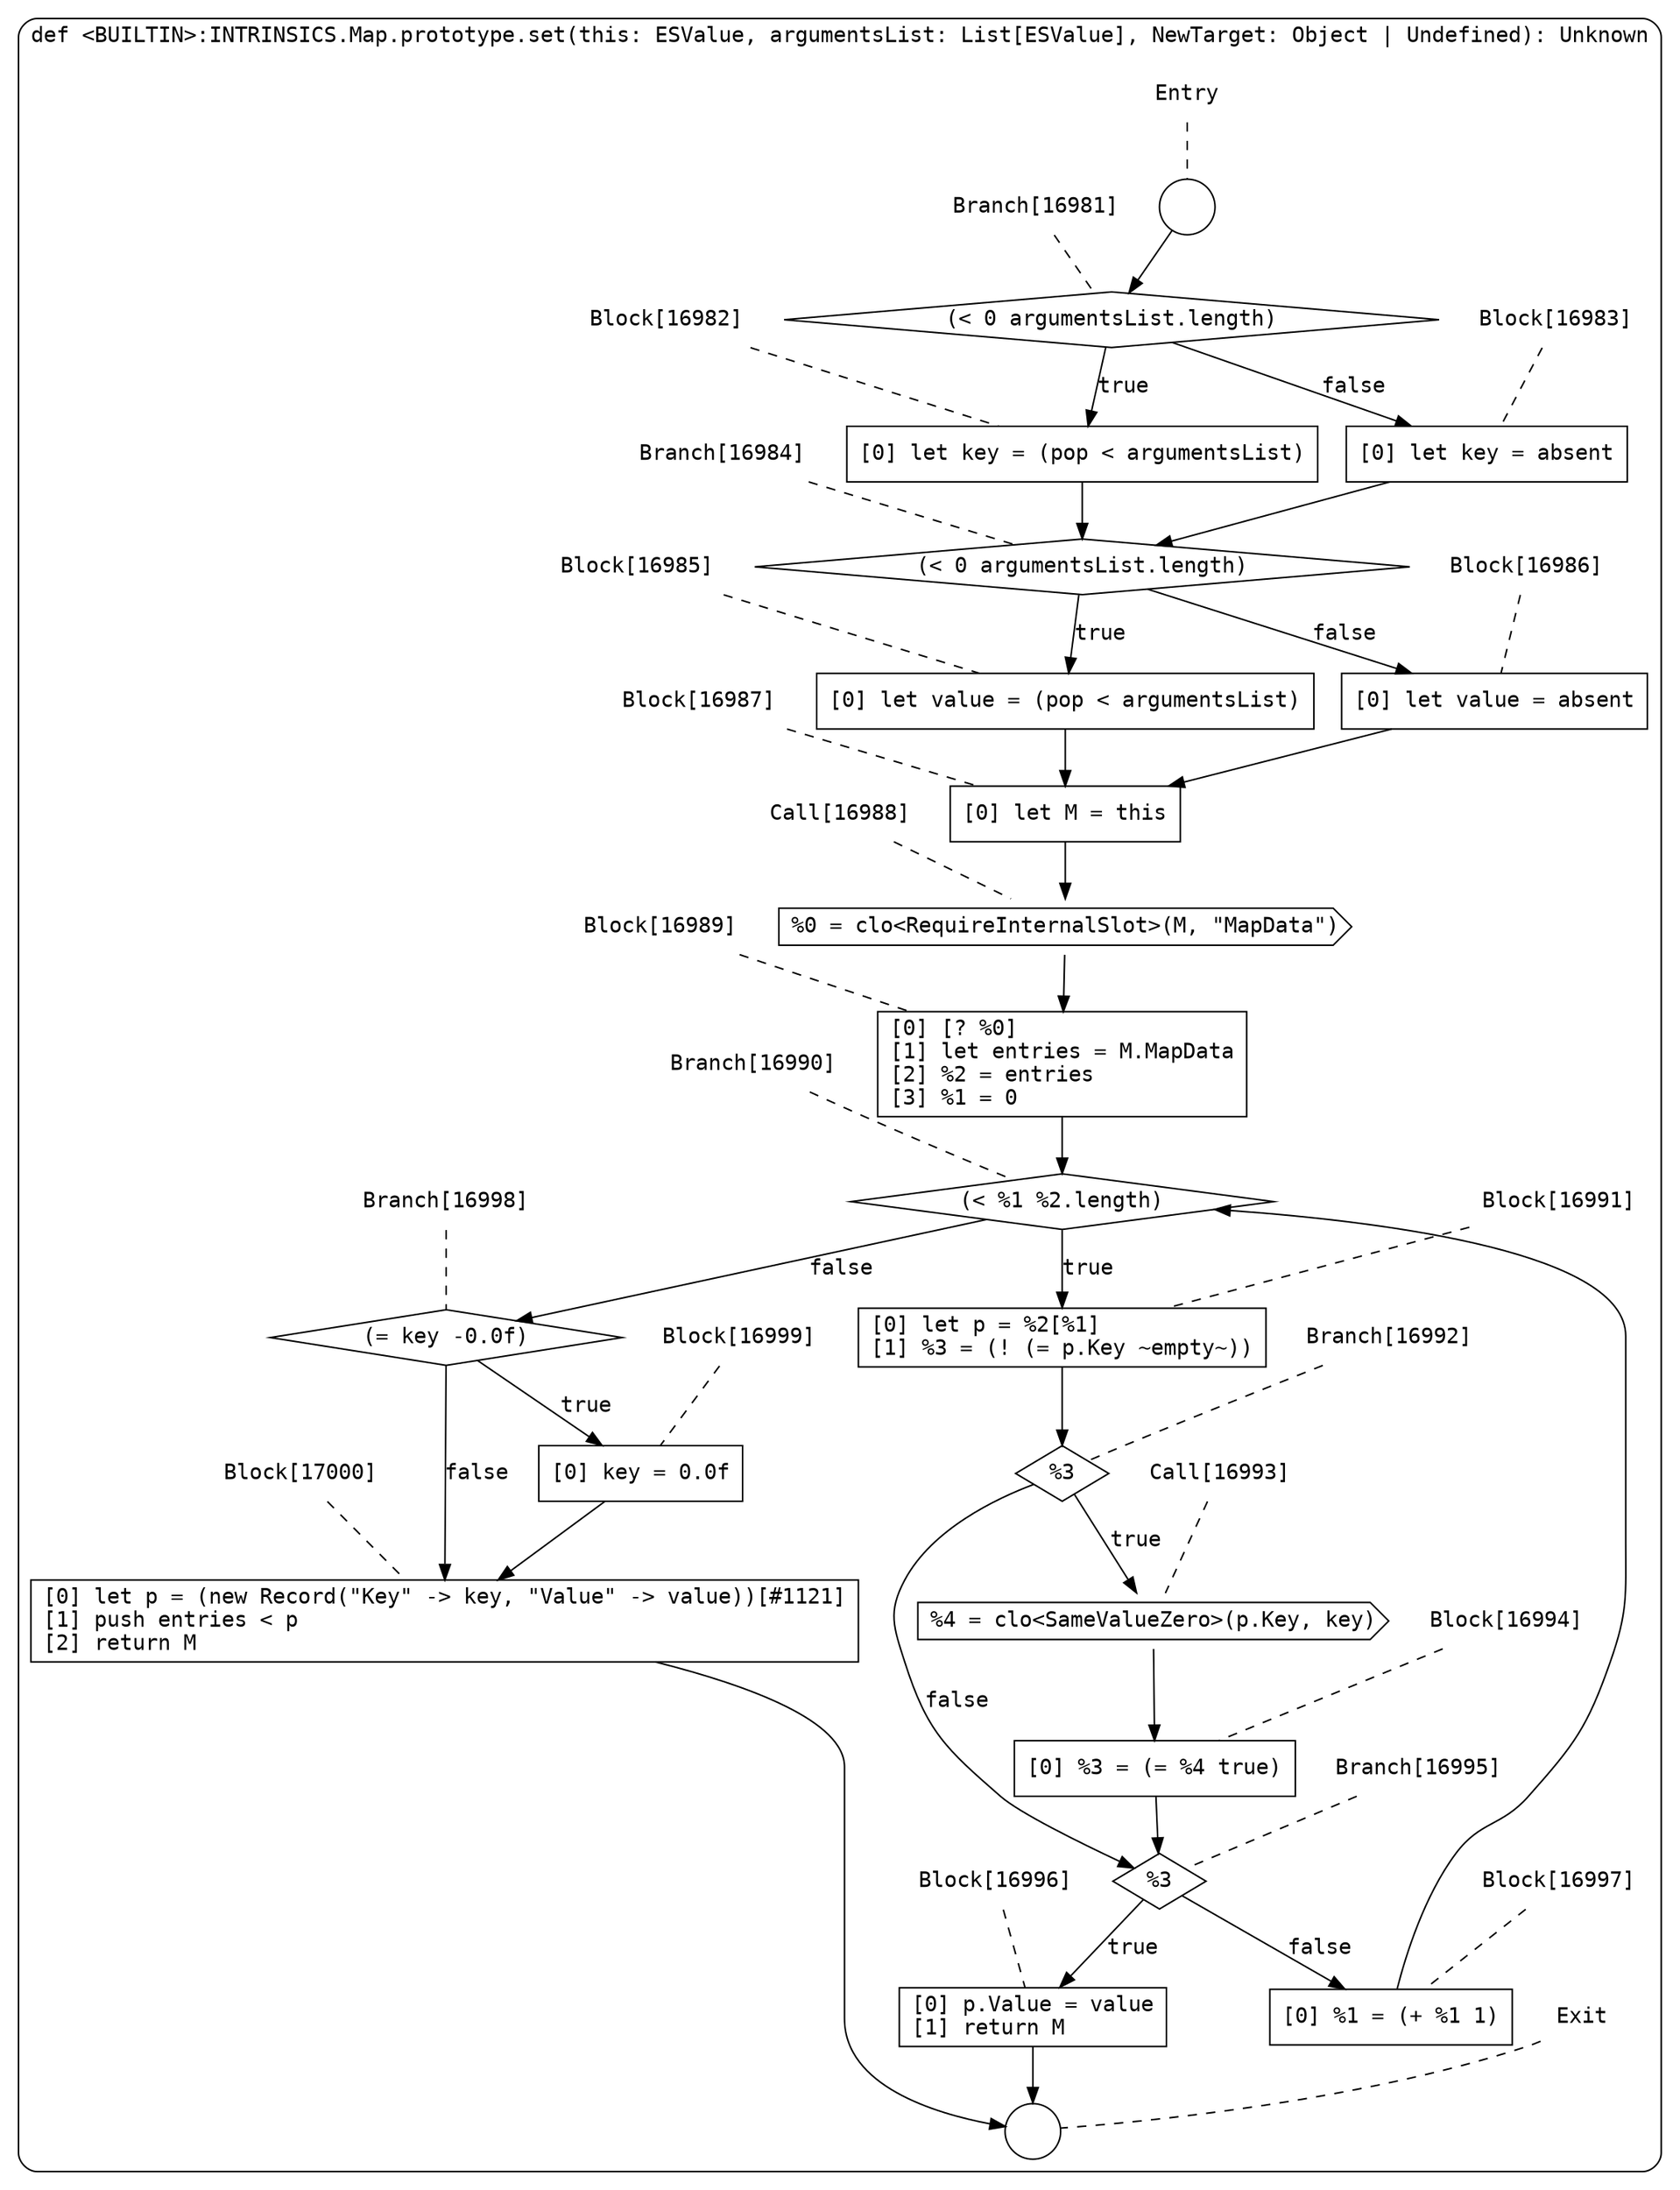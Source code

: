 digraph {
  graph [fontname = "Consolas"]
  node [fontname = "Consolas"]
  edge [fontname = "Consolas"]
  subgraph cluster2442 {
    label = "def <BUILTIN>:INTRINSICS.Map.prototype.set(this: ESValue, argumentsList: List[ESValue], NewTarget: Object | Undefined): Unknown"
    style = rounded
    cluster2442_entry_name [shape=none, label=<<font color="black">Entry</font>>]
    cluster2442_entry_name -> cluster2442_entry [arrowhead=none, color="black", style=dashed]
    cluster2442_entry [shape=circle label=" " color="black" fillcolor="white" style=filled]
    cluster2442_entry -> node16981 [color="black"]
    cluster2442_exit_name [shape=none, label=<<font color="black">Exit</font>>]
    cluster2442_exit_name -> cluster2442_exit [arrowhead=none, color="black", style=dashed]
    cluster2442_exit [shape=circle label=" " color="black" fillcolor="white" style=filled]
    node16981_name [shape=none, label=<<font color="black">Branch[16981]</font>>]
    node16981_name -> node16981 [arrowhead=none, color="black", style=dashed]
    node16981 [shape=diamond, label=<<font color="black">(&lt; 0 argumentsList.length)</font>> color="black" fillcolor="white", style=filled]
    node16981 -> node16982 [label=<<font color="black">true</font>> color="black"]
    node16981 -> node16983 [label=<<font color="black">false</font>> color="black"]
    node16982_name [shape=none, label=<<font color="black">Block[16982]</font>>]
    node16982_name -> node16982 [arrowhead=none, color="black", style=dashed]
    node16982 [shape=box, label=<<font color="black">[0] let key = (pop &lt; argumentsList)<BR ALIGN="LEFT"/></font>> color="black" fillcolor="white", style=filled]
    node16982 -> node16984 [color="black"]
    node16983_name [shape=none, label=<<font color="black">Block[16983]</font>>]
    node16983_name -> node16983 [arrowhead=none, color="black", style=dashed]
    node16983 [shape=box, label=<<font color="black">[0] let key = absent<BR ALIGN="LEFT"/></font>> color="black" fillcolor="white", style=filled]
    node16983 -> node16984 [color="black"]
    node16984_name [shape=none, label=<<font color="black">Branch[16984]</font>>]
    node16984_name -> node16984 [arrowhead=none, color="black", style=dashed]
    node16984 [shape=diamond, label=<<font color="black">(&lt; 0 argumentsList.length)</font>> color="black" fillcolor="white", style=filled]
    node16984 -> node16985 [label=<<font color="black">true</font>> color="black"]
    node16984 -> node16986 [label=<<font color="black">false</font>> color="black"]
    node16985_name [shape=none, label=<<font color="black">Block[16985]</font>>]
    node16985_name -> node16985 [arrowhead=none, color="black", style=dashed]
    node16985 [shape=box, label=<<font color="black">[0] let value = (pop &lt; argumentsList)<BR ALIGN="LEFT"/></font>> color="black" fillcolor="white", style=filled]
    node16985 -> node16987 [color="black"]
    node16986_name [shape=none, label=<<font color="black">Block[16986]</font>>]
    node16986_name -> node16986 [arrowhead=none, color="black", style=dashed]
    node16986 [shape=box, label=<<font color="black">[0] let value = absent<BR ALIGN="LEFT"/></font>> color="black" fillcolor="white", style=filled]
    node16986 -> node16987 [color="black"]
    node16987_name [shape=none, label=<<font color="black">Block[16987]</font>>]
    node16987_name -> node16987 [arrowhead=none, color="black", style=dashed]
    node16987 [shape=box, label=<<font color="black">[0] let M = this<BR ALIGN="LEFT"/></font>> color="black" fillcolor="white", style=filled]
    node16987 -> node16988 [color="black"]
    node16988_name [shape=none, label=<<font color="black">Call[16988]</font>>]
    node16988_name -> node16988 [arrowhead=none, color="black", style=dashed]
    node16988 [shape=cds, label=<<font color="black">%0 = clo&lt;RequireInternalSlot&gt;(M, &quot;MapData&quot;)</font>> color="black" fillcolor="white", style=filled]
    node16988 -> node16989 [color="black"]
    node16989_name [shape=none, label=<<font color="black">Block[16989]</font>>]
    node16989_name -> node16989 [arrowhead=none, color="black", style=dashed]
    node16989 [shape=box, label=<<font color="black">[0] [? %0]<BR ALIGN="LEFT"/>[1] let entries = M.MapData<BR ALIGN="LEFT"/>[2] %2 = entries<BR ALIGN="LEFT"/>[3] %1 = 0<BR ALIGN="LEFT"/></font>> color="black" fillcolor="white", style=filled]
    node16989 -> node16990 [color="black"]
    node16990_name [shape=none, label=<<font color="black">Branch[16990]</font>>]
    node16990_name -> node16990 [arrowhead=none, color="black", style=dashed]
    node16990 [shape=diamond, label=<<font color="black">(&lt; %1 %2.length)</font>> color="black" fillcolor="white", style=filled]
    node16990 -> node16991 [label=<<font color="black">true</font>> color="black"]
    node16990 -> node16998 [label=<<font color="black">false</font>> color="black"]
    node16991_name [shape=none, label=<<font color="black">Block[16991]</font>>]
    node16991_name -> node16991 [arrowhead=none, color="black", style=dashed]
    node16991 [shape=box, label=<<font color="black">[0] let p = %2[%1]<BR ALIGN="LEFT"/>[1] %3 = (! (= p.Key ~empty~))<BR ALIGN="LEFT"/></font>> color="black" fillcolor="white", style=filled]
    node16991 -> node16992 [color="black"]
    node16998_name [shape=none, label=<<font color="black">Branch[16998]</font>>]
    node16998_name -> node16998 [arrowhead=none, color="black", style=dashed]
    node16998 [shape=diamond, label=<<font color="black">(= key -0.0f)</font>> color="black" fillcolor="white", style=filled]
    node16998 -> node16999 [label=<<font color="black">true</font>> color="black"]
    node16998 -> node17000 [label=<<font color="black">false</font>> color="black"]
    node16992_name [shape=none, label=<<font color="black">Branch[16992]</font>>]
    node16992_name -> node16992 [arrowhead=none, color="black", style=dashed]
    node16992 [shape=diamond, label=<<font color="black">%3</font>> color="black" fillcolor="white", style=filled]
    node16992 -> node16993 [label=<<font color="black">true</font>> color="black"]
    node16992 -> node16995 [label=<<font color="black">false</font>> color="black"]
    node16999_name [shape=none, label=<<font color="black">Block[16999]</font>>]
    node16999_name -> node16999 [arrowhead=none, color="black", style=dashed]
    node16999 [shape=box, label=<<font color="black">[0] key = 0.0f<BR ALIGN="LEFT"/></font>> color="black" fillcolor="white", style=filled]
    node16999 -> node17000 [color="black"]
    node17000_name [shape=none, label=<<font color="black">Block[17000]</font>>]
    node17000_name -> node17000 [arrowhead=none, color="black", style=dashed]
    node17000 [shape=box, label=<<font color="black">[0] let p = (new Record(&quot;Key&quot; -&gt; key, &quot;Value&quot; -&gt; value))[#1121]<BR ALIGN="LEFT"/>[1] push entries &lt; p<BR ALIGN="LEFT"/>[2] return M<BR ALIGN="LEFT"/></font>> color="black" fillcolor="white", style=filled]
    node17000 -> cluster2442_exit [color="black"]
    node16993_name [shape=none, label=<<font color="black">Call[16993]</font>>]
    node16993_name -> node16993 [arrowhead=none, color="black", style=dashed]
    node16993 [shape=cds, label=<<font color="black">%4 = clo&lt;SameValueZero&gt;(p.Key, key)</font>> color="black" fillcolor="white", style=filled]
    node16993 -> node16994 [color="black"]
    node16995_name [shape=none, label=<<font color="black">Branch[16995]</font>>]
    node16995_name -> node16995 [arrowhead=none, color="black", style=dashed]
    node16995 [shape=diamond, label=<<font color="black">%3</font>> color="black" fillcolor="white", style=filled]
    node16995 -> node16996 [label=<<font color="black">true</font>> color="black"]
    node16995 -> node16997 [label=<<font color="black">false</font>> color="black"]
    node16994_name [shape=none, label=<<font color="black">Block[16994]</font>>]
    node16994_name -> node16994 [arrowhead=none, color="black", style=dashed]
    node16994 [shape=box, label=<<font color="black">[0] %3 = (= %4 true)<BR ALIGN="LEFT"/></font>> color="black" fillcolor="white", style=filled]
    node16994 -> node16995 [color="black"]
    node16996_name [shape=none, label=<<font color="black">Block[16996]</font>>]
    node16996_name -> node16996 [arrowhead=none, color="black", style=dashed]
    node16996 [shape=box, label=<<font color="black">[0] p.Value = value<BR ALIGN="LEFT"/>[1] return M<BR ALIGN="LEFT"/></font>> color="black" fillcolor="white", style=filled]
    node16996 -> cluster2442_exit [color="black"]
    node16997_name [shape=none, label=<<font color="black">Block[16997]</font>>]
    node16997_name -> node16997 [arrowhead=none, color="black", style=dashed]
    node16997 [shape=box, label=<<font color="black">[0] %1 = (+ %1 1)<BR ALIGN="LEFT"/></font>> color="black" fillcolor="white", style=filled]
    node16997 -> node16990 [color="black"]
  }
}